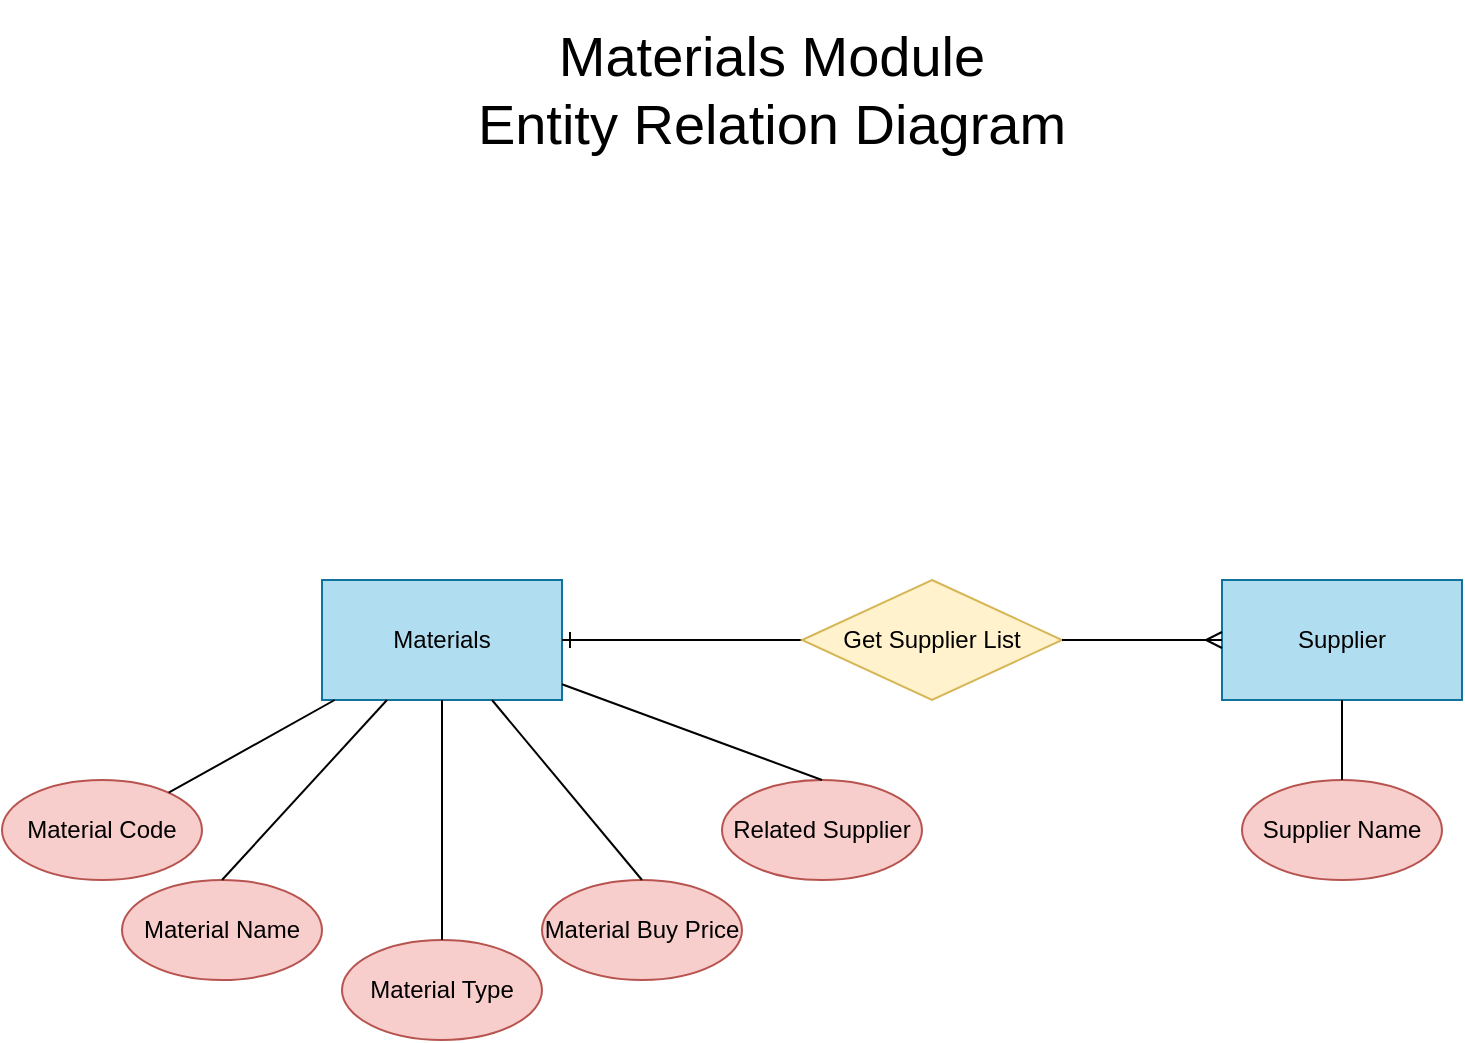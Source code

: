<mxfile version="14.6.13" type="device"><diagram id="8n1LloZHgj19KuqSTEro" name="Page-1"><mxGraphModel dx="946" dy="1620" grid="1" gridSize="10" guides="1" tooltips="1" connect="1" arrows="1" fold="1" page="1" pageScale="1" pageWidth="850" pageHeight="1100" math="0" shadow="0"><root><mxCell id="0"/><mxCell id="1" parent="0"/><mxCell id="LcSsqMLP1rpNTPQ2lZgM-20" value="&lt;font style=&quot;font-size: 28px&quot;&gt;Materials Module&lt;br&gt;Entity Relation Diagram&lt;/font&gt;" style="text;html=1;strokeColor=none;fillColor=none;align=center;verticalAlign=middle;whiteSpace=wrap;rounded=0;" vertex="1" parent="1"><mxGeometry x="160" y="70" width="590" height="90" as="geometry"/></mxCell><mxCell id="LcSsqMLP1rpNTPQ2lZgM-21" value="" style="group" vertex="1" connectable="0" parent="1"><mxGeometry x="70" y="360" width="730" height="230" as="geometry"/></mxCell><mxCell id="LcSsqMLP1rpNTPQ2lZgM-1" value="Materials" style="rounded=0;whiteSpace=wrap;html=1;fillColor=#b1ddf0;strokeColor=#10739e;" vertex="1" parent="LcSsqMLP1rpNTPQ2lZgM-21"><mxGeometry x="160" width="120" height="60" as="geometry"/></mxCell><mxCell id="LcSsqMLP1rpNTPQ2lZgM-2" value="Material Code" style="ellipse;whiteSpace=wrap;html=1;fillColor=#f8cecc;strokeColor=#b85450;" vertex="1" parent="LcSsqMLP1rpNTPQ2lZgM-21"><mxGeometry y="100" width="100" height="50" as="geometry"/></mxCell><mxCell id="LcSsqMLP1rpNTPQ2lZgM-8" style="rounded=0;orthogonalLoop=1;jettySize=auto;html=1;endArrow=none;endFill=0;" edge="1" parent="LcSsqMLP1rpNTPQ2lZgM-21" source="LcSsqMLP1rpNTPQ2lZgM-1" target="LcSsqMLP1rpNTPQ2lZgM-2"><mxGeometry relative="1" as="geometry"/></mxCell><mxCell id="LcSsqMLP1rpNTPQ2lZgM-3" value="Material Name" style="ellipse;whiteSpace=wrap;html=1;fillColor=#f8cecc;strokeColor=#b85450;" vertex="1" parent="LcSsqMLP1rpNTPQ2lZgM-21"><mxGeometry x="60" y="150" width="100" height="50" as="geometry"/></mxCell><mxCell id="LcSsqMLP1rpNTPQ2lZgM-9" style="edgeStyle=none;rounded=0;orthogonalLoop=1;jettySize=auto;html=1;entryX=0.5;entryY=0;entryDx=0;entryDy=0;endArrow=none;endFill=0;" edge="1" parent="LcSsqMLP1rpNTPQ2lZgM-21" source="LcSsqMLP1rpNTPQ2lZgM-1" target="LcSsqMLP1rpNTPQ2lZgM-3"><mxGeometry relative="1" as="geometry"/></mxCell><mxCell id="LcSsqMLP1rpNTPQ2lZgM-4" value="Material Type" style="ellipse;whiteSpace=wrap;html=1;fillColor=#f8cecc;strokeColor=#b85450;" vertex="1" parent="LcSsqMLP1rpNTPQ2lZgM-21"><mxGeometry x="170" y="180" width="100" height="50" as="geometry"/></mxCell><mxCell id="LcSsqMLP1rpNTPQ2lZgM-10" style="edgeStyle=none;rounded=0;orthogonalLoop=1;jettySize=auto;html=1;entryX=0.5;entryY=0;entryDx=0;entryDy=0;endArrow=none;endFill=0;" edge="1" parent="LcSsqMLP1rpNTPQ2lZgM-21" source="LcSsqMLP1rpNTPQ2lZgM-1" target="LcSsqMLP1rpNTPQ2lZgM-4"><mxGeometry relative="1" as="geometry"/></mxCell><mxCell id="LcSsqMLP1rpNTPQ2lZgM-5" value="Material Buy Price" style="ellipse;whiteSpace=wrap;html=1;fillColor=#f8cecc;strokeColor=#b85450;" vertex="1" parent="LcSsqMLP1rpNTPQ2lZgM-21"><mxGeometry x="270" y="150" width="100" height="50" as="geometry"/></mxCell><mxCell id="LcSsqMLP1rpNTPQ2lZgM-11" style="edgeStyle=none;rounded=0;orthogonalLoop=1;jettySize=auto;html=1;entryX=0.5;entryY=0;entryDx=0;entryDy=0;endArrow=none;endFill=0;" edge="1" parent="LcSsqMLP1rpNTPQ2lZgM-21" source="LcSsqMLP1rpNTPQ2lZgM-1" target="LcSsqMLP1rpNTPQ2lZgM-5"><mxGeometry relative="1" as="geometry"/></mxCell><mxCell id="LcSsqMLP1rpNTPQ2lZgM-6" value="Related Supplier" style="ellipse;whiteSpace=wrap;html=1;fillColor=#f8cecc;strokeColor=#b85450;" vertex="1" parent="LcSsqMLP1rpNTPQ2lZgM-21"><mxGeometry x="360" y="100" width="100" height="50" as="geometry"/></mxCell><mxCell id="LcSsqMLP1rpNTPQ2lZgM-12" style="edgeStyle=none;rounded=0;orthogonalLoop=1;jettySize=auto;html=1;entryX=0.5;entryY=0;entryDx=0;entryDy=0;endArrow=none;endFill=0;" edge="1" parent="LcSsqMLP1rpNTPQ2lZgM-21" source="LcSsqMLP1rpNTPQ2lZgM-1" target="LcSsqMLP1rpNTPQ2lZgM-6"><mxGeometry relative="1" as="geometry"/></mxCell><mxCell id="LcSsqMLP1rpNTPQ2lZgM-13" value="Supplier" style="rounded=0;whiteSpace=wrap;html=1;fillColor=#b1ddf0;strokeColor=#10739e;" vertex="1" parent="LcSsqMLP1rpNTPQ2lZgM-21"><mxGeometry x="610" width="120" height="60" as="geometry"/></mxCell><mxCell id="LcSsqMLP1rpNTPQ2lZgM-17" style="edgeStyle=none;rounded=0;orthogonalLoop=1;jettySize=auto;html=1;entryX=1;entryY=0.5;entryDx=0;entryDy=0;endArrow=ERone;endFill=0;" edge="1" parent="LcSsqMLP1rpNTPQ2lZgM-21" source="LcSsqMLP1rpNTPQ2lZgM-15" target="LcSsqMLP1rpNTPQ2lZgM-1"><mxGeometry relative="1" as="geometry"/></mxCell><mxCell id="LcSsqMLP1rpNTPQ2lZgM-15" value="Get Supplier List" style="rhombus;whiteSpace=wrap;html=1;fillColor=#fff2cc;strokeColor=#d6b656;" vertex="1" parent="LcSsqMLP1rpNTPQ2lZgM-21"><mxGeometry x="400" width="130" height="60" as="geometry"/></mxCell><mxCell id="LcSsqMLP1rpNTPQ2lZgM-16" style="edgeStyle=none;rounded=0;orthogonalLoop=1;jettySize=auto;html=1;entryX=1;entryY=0.5;entryDx=0;entryDy=0;endArrow=none;endFill=0;startArrow=ERmany;startFill=0;" edge="1" parent="LcSsqMLP1rpNTPQ2lZgM-21" source="LcSsqMLP1rpNTPQ2lZgM-13" target="LcSsqMLP1rpNTPQ2lZgM-15"><mxGeometry relative="1" as="geometry"/></mxCell><mxCell id="LcSsqMLP1rpNTPQ2lZgM-18" value="Supplier Name" style="ellipse;whiteSpace=wrap;html=1;fillColor=#f8cecc;strokeColor=#b85450;" vertex="1" parent="LcSsqMLP1rpNTPQ2lZgM-21"><mxGeometry x="620" y="100" width="100" height="50" as="geometry"/></mxCell><mxCell id="LcSsqMLP1rpNTPQ2lZgM-19" style="edgeStyle=none;rounded=0;orthogonalLoop=1;jettySize=auto;html=1;entryX=0.5;entryY=0;entryDx=0;entryDy=0;startArrow=none;startFill=0;endArrow=none;endFill=0;" edge="1" parent="LcSsqMLP1rpNTPQ2lZgM-21" source="LcSsqMLP1rpNTPQ2lZgM-13" target="LcSsqMLP1rpNTPQ2lZgM-18"><mxGeometry relative="1" as="geometry"/></mxCell></root></mxGraphModel></diagram></mxfile>